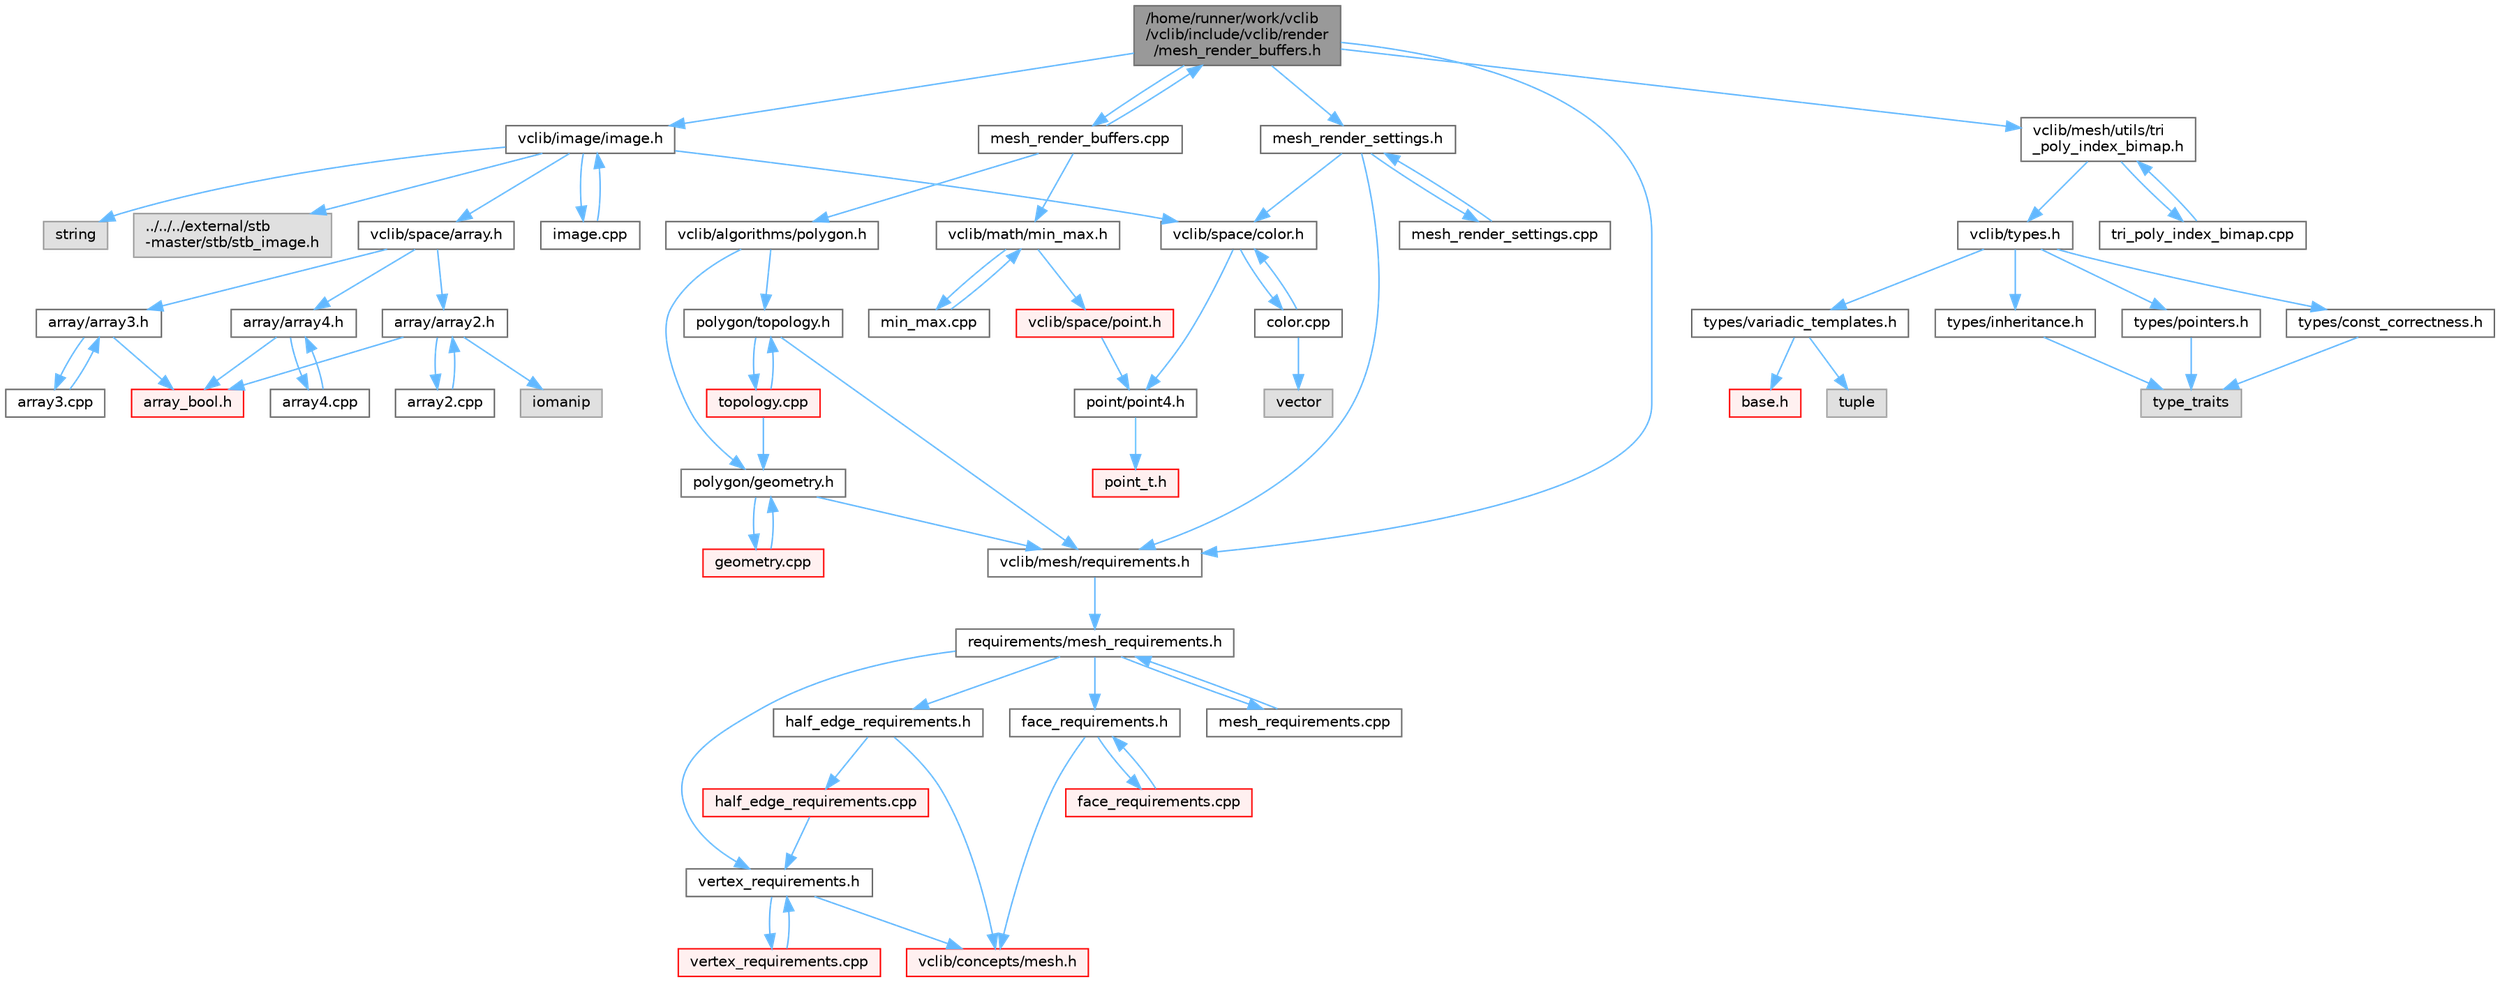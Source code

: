 digraph "/home/runner/work/vclib/vclib/include/vclib/render/mesh_render_buffers.h"
{
 // LATEX_PDF_SIZE
  bgcolor="transparent";
  edge [fontname=Helvetica,fontsize=10,labelfontname=Helvetica,labelfontsize=10];
  node [fontname=Helvetica,fontsize=10,shape=box,height=0.2,width=0.4];
  Node1 [label="/home/runner/work/vclib\l/vclib/include/vclib/render\l/mesh_render_buffers.h",height=0.2,width=0.4,color="gray40", fillcolor="grey60", style="filled", fontcolor="black",tooltip=" "];
  Node1 -> Node2 [color="steelblue1",style="solid"];
  Node2 [label="vclib/image/image.h",height=0.2,width=0.4,color="grey40", fillcolor="white", style="filled",URL="$image_2image_8h.html",tooltip=" "];
  Node2 -> Node3 [color="steelblue1",style="solid"];
  Node3 [label="string",height=0.2,width=0.4,color="grey60", fillcolor="#E0E0E0", style="filled",tooltip=" "];
  Node2 -> Node4 [color="steelblue1",style="solid"];
  Node4 [label="../../../external/stb\l-master/stb/stb_image.h",height=0.2,width=0.4,color="grey60", fillcolor="#E0E0E0", style="filled",tooltip=" "];
  Node2 -> Node5 [color="steelblue1",style="solid"];
  Node5 [label="vclib/space/array.h",height=0.2,width=0.4,color="grey40", fillcolor="white", style="filled",URL="$array_8h.html",tooltip=" "];
  Node5 -> Node6 [color="steelblue1",style="solid"];
  Node6 [label="array/array2.h",height=0.2,width=0.4,color="grey40", fillcolor="white", style="filled",URL="$array2_8h.html",tooltip=" "];
  Node6 -> Node7 [color="steelblue1",style="solid"];
  Node7 [label="iomanip",height=0.2,width=0.4,color="grey60", fillcolor="#E0E0E0", style="filled",tooltip=" "];
  Node6 -> Node8 [color="steelblue1",style="solid"];
  Node8 [label="array_bool.h",height=0.2,width=0.4,color="red", fillcolor="#FFF0F0", style="filled",URL="$array__bool_8h.html",tooltip=" "];
  Node6 -> Node30 [color="steelblue1",style="solid"];
  Node30 [label="array2.cpp",height=0.2,width=0.4,color="grey40", fillcolor="white", style="filled",URL="$array2_8cpp.html",tooltip=" "];
  Node30 -> Node6 [color="steelblue1",style="solid"];
  Node5 -> Node31 [color="steelblue1",style="solid"];
  Node31 [label="array/array3.h",height=0.2,width=0.4,color="grey40", fillcolor="white", style="filled",URL="$array3_8h.html",tooltip=" "];
  Node31 -> Node8 [color="steelblue1",style="solid"];
  Node31 -> Node32 [color="steelblue1",style="solid"];
  Node32 [label="array3.cpp",height=0.2,width=0.4,color="grey40", fillcolor="white", style="filled",URL="$array3_8cpp.html",tooltip=" "];
  Node32 -> Node31 [color="steelblue1",style="solid"];
  Node5 -> Node33 [color="steelblue1",style="solid"];
  Node33 [label="array/array4.h",height=0.2,width=0.4,color="grey40", fillcolor="white", style="filled",URL="$array4_8h.html",tooltip=" "];
  Node33 -> Node8 [color="steelblue1",style="solid"];
  Node33 -> Node34 [color="steelblue1",style="solid"];
  Node34 [label="array4.cpp",height=0.2,width=0.4,color="grey40", fillcolor="white", style="filled",URL="$array4_8cpp.html",tooltip=" "];
  Node34 -> Node33 [color="steelblue1",style="solid"];
  Node2 -> Node35 [color="steelblue1",style="solid"];
  Node35 [label="vclib/space/color.h",height=0.2,width=0.4,color="grey40", fillcolor="white", style="filled",URL="$space_2color_8h.html",tooltip=" "];
  Node35 -> Node36 [color="steelblue1",style="solid"];
  Node36 [label="point/point4.h",height=0.2,width=0.4,color="grey40", fillcolor="white", style="filled",URL="$point4_8h.html",tooltip=" "];
  Node36 -> Node37 [color="steelblue1",style="solid"];
  Node37 [label="point_t.h",height=0.2,width=0.4,color="red", fillcolor="#FFF0F0", style="filled",URL="$point__t_8h.html",tooltip=" "];
  Node35 -> Node50 [color="steelblue1",style="solid"];
  Node50 [label="color.cpp",height=0.2,width=0.4,color="grey40", fillcolor="white", style="filled",URL="$space_2color_8cpp.html",tooltip=" "];
  Node50 -> Node35 [color="steelblue1",style="solid"];
  Node50 -> Node12 [color="steelblue1",style="solid"];
  Node12 [label="vector",height=0.2,width=0.4,color="grey60", fillcolor="#E0E0E0", style="filled",tooltip=" "];
  Node2 -> Node51 [color="steelblue1",style="solid"];
  Node51 [label="image.cpp",height=0.2,width=0.4,color="grey40", fillcolor="white", style="filled",URL="$image_8cpp.html",tooltip=" "];
  Node51 -> Node2 [color="steelblue1",style="solid"];
  Node1 -> Node52 [color="steelblue1",style="solid"];
  Node52 [label="vclib/mesh/requirements.h",height=0.2,width=0.4,color="grey40", fillcolor="white", style="filled",URL="$requirements_8h.html",tooltip=" "];
  Node52 -> Node53 [color="steelblue1",style="solid"];
  Node53 [label="requirements/mesh_requirements.h",height=0.2,width=0.4,color="grey40", fillcolor="white", style="filled",URL="$mesh__requirements_8h.html",tooltip=" "];
  Node53 -> Node54 [color="steelblue1",style="solid"];
  Node54 [label="half_edge_requirements.h",height=0.2,width=0.4,color="grey40", fillcolor="white", style="filled",URL="$half__edge__requirements_8h.html",tooltip=" "];
  Node54 -> Node55 [color="steelblue1",style="solid"];
  Node55 [label="vclib/concepts/mesh.h",height=0.2,width=0.4,color="red", fillcolor="#FFF0F0", style="filled",URL="$concepts_2mesh_8h.html",tooltip=" "];
  Node54 -> Node92 [color="steelblue1",style="solid"];
  Node92 [label="half_edge_requirements.cpp",height=0.2,width=0.4,color="red", fillcolor="#FFF0F0", style="filled",URL="$half__edge__requirements_8cpp.html",tooltip=" "];
  Node92 -> Node93 [color="steelblue1",style="solid"];
  Node93 [label="vertex_requirements.h",height=0.2,width=0.4,color="grey40", fillcolor="white", style="filled",URL="$vertex__requirements_8h.html",tooltip=" "];
  Node93 -> Node55 [color="steelblue1",style="solid"];
  Node93 -> Node94 [color="steelblue1",style="solid"];
  Node94 [label="vertex_requirements.cpp",height=0.2,width=0.4,color="red", fillcolor="#FFF0F0", style="filled",URL="$vertex__requirements_8cpp.html",tooltip=" "];
  Node94 -> Node93 [color="steelblue1",style="solid"];
  Node53 -> Node171 [color="steelblue1",style="solid"];
  Node171 [label="face_requirements.h",height=0.2,width=0.4,color="grey40", fillcolor="white", style="filled",URL="$face__requirements_8h.html",tooltip=" "];
  Node171 -> Node55 [color="steelblue1",style="solid"];
  Node171 -> Node172 [color="steelblue1",style="solid"];
  Node172 [label="face_requirements.cpp",height=0.2,width=0.4,color="red", fillcolor="#FFF0F0", style="filled",URL="$face__requirements_8cpp.html",tooltip=" "];
  Node172 -> Node171 [color="steelblue1",style="solid"];
  Node53 -> Node93 [color="steelblue1",style="solid"];
  Node53 -> Node196 [color="steelblue1",style="solid"];
  Node196 [label="mesh_requirements.cpp",height=0.2,width=0.4,color="grey40", fillcolor="white", style="filled",URL="$mesh__requirements_8cpp.html",tooltip=" "];
  Node196 -> Node53 [color="steelblue1",style="solid"];
  Node1 -> Node197 [color="steelblue1",style="solid"];
  Node197 [label="vclib/mesh/utils/tri\l_poly_index_bimap.h",height=0.2,width=0.4,color="grey40", fillcolor="white", style="filled",URL="$tri__poly__index__bimap_8h.html",tooltip=" "];
  Node197 -> Node19 [color="steelblue1",style="solid"];
  Node19 [label="vclib/types.h",height=0.2,width=0.4,color="grey40", fillcolor="white", style="filled",URL="$types_8h.html",tooltip=" "];
  Node19 -> Node20 [color="steelblue1",style="solid"];
  Node20 [label="types/const_correctness.h",height=0.2,width=0.4,color="grey40", fillcolor="white", style="filled",URL="$types_2const__correctness_8h.html",tooltip=" "];
  Node20 -> Node21 [color="steelblue1",style="solid"];
  Node21 [label="type_traits",height=0.2,width=0.4,color="grey60", fillcolor="#E0E0E0", style="filled",tooltip=" "];
  Node19 -> Node22 [color="steelblue1",style="solid"];
  Node22 [label="types/inheritance.h",height=0.2,width=0.4,color="grey40", fillcolor="white", style="filled",URL="$inheritance_8h.html",tooltip=" "];
  Node22 -> Node21 [color="steelblue1",style="solid"];
  Node19 -> Node23 [color="steelblue1",style="solid"];
  Node23 [label="types/pointers.h",height=0.2,width=0.4,color="grey40", fillcolor="white", style="filled",URL="$types_2pointers_8h.html",tooltip=" "];
  Node23 -> Node21 [color="steelblue1",style="solid"];
  Node19 -> Node24 [color="steelblue1",style="solid"];
  Node24 [label="types/variadic_templates.h",height=0.2,width=0.4,color="grey40", fillcolor="white", style="filled",URL="$variadic__templates_8h.html",tooltip=" "];
  Node24 -> Node25 [color="steelblue1",style="solid"];
  Node25 [label="base.h",height=0.2,width=0.4,color="red", fillcolor="#FFF0F0", style="filled",URL="$types_2base_8h.html",tooltip=" "];
  Node24 -> Node28 [color="steelblue1",style="solid"];
  Node28 [label="tuple",height=0.2,width=0.4,color="grey60", fillcolor="#E0E0E0", style="filled",tooltip=" "];
  Node197 -> Node198 [color="steelblue1",style="solid"];
  Node198 [label="tri_poly_index_bimap.cpp",height=0.2,width=0.4,color="grey40", fillcolor="white", style="filled",URL="$tri__poly__index__bimap_8cpp.html",tooltip=" "];
  Node198 -> Node197 [color="steelblue1",style="solid"];
  Node1 -> Node199 [color="steelblue1",style="solid"];
  Node199 [label="mesh_render_settings.h",height=0.2,width=0.4,color="grey40", fillcolor="white", style="filled",URL="$mesh__render__settings_8h.html",tooltip=" "];
  Node199 -> Node52 [color="steelblue1",style="solid"];
  Node199 -> Node35 [color="steelblue1",style="solid"];
  Node199 -> Node200 [color="steelblue1",style="solid"];
  Node200 [label="mesh_render_settings.cpp",height=0.2,width=0.4,color="grey40", fillcolor="white", style="filled",URL="$mesh__render__settings_8cpp.html",tooltip=" "];
  Node200 -> Node199 [color="steelblue1",style="solid"];
  Node1 -> Node201 [color="steelblue1",style="solid"];
  Node201 [label="mesh_render_buffers.cpp",height=0.2,width=0.4,color="grey40", fillcolor="white", style="filled",URL="$mesh__render__buffers_8cpp.html",tooltip=" "];
  Node201 -> Node1 [color="steelblue1",style="solid"];
  Node201 -> Node202 [color="steelblue1",style="solid"];
  Node202 [label="vclib/algorithms/polygon.h",height=0.2,width=0.4,color="grey40", fillcolor="white", style="filled",URL="$algorithms_2polygon_8h.html",tooltip=" "];
  Node202 -> Node203 [color="steelblue1",style="solid"];
  Node203 [label="polygon/geometry.h",height=0.2,width=0.4,color="grey40", fillcolor="white", style="filled",URL="$geometry_8h.html",tooltip=" "];
  Node203 -> Node52 [color="steelblue1",style="solid"];
  Node203 -> Node204 [color="steelblue1",style="solid"];
  Node204 [label="geometry.cpp",height=0.2,width=0.4,color="red", fillcolor="#FFF0F0", style="filled",URL="$geometry_8cpp.html",tooltip=" "];
  Node204 -> Node203 [color="steelblue1",style="solid"];
  Node202 -> Node239 [color="steelblue1",style="solid"];
  Node239 [label="polygon/topology.h",height=0.2,width=0.4,color="grey40", fillcolor="white", style="filled",URL="$polygon_2topology_8h.html",tooltip=" "];
  Node239 -> Node52 [color="steelblue1",style="solid"];
  Node239 -> Node240 [color="steelblue1",style="solid"];
  Node240 [label="topology.cpp",height=0.2,width=0.4,color="red", fillcolor="#FFF0F0", style="filled",URL="$polygon_2topology_8cpp.html",tooltip=" "];
  Node240 -> Node239 [color="steelblue1",style="solid"];
  Node240 -> Node203 [color="steelblue1",style="solid"];
  Node201 -> Node250 [color="steelblue1",style="solid"];
  Node250 [label="vclib/math/min_max.h",height=0.2,width=0.4,color="grey40", fillcolor="white", style="filled",URL="$min__max_8h.html",tooltip=" "];
  Node250 -> Node65 [color="steelblue1",style="solid"];
  Node65 [label="vclib/space/point.h",height=0.2,width=0.4,color="red", fillcolor="#FFF0F0", style="filled",URL="$space_2point_8h.html",tooltip=" "];
  Node65 -> Node36 [color="steelblue1",style="solid"];
  Node250 -> Node251 [color="steelblue1",style="solid"];
  Node251 [label="min_max.cpp",height=0.2,width=0.4,color="grey40", fillcolor="white", style="filled",URL="$min__max_8cpp.html",tooltip=" "];
  Node251 -> Node250 [color="steelblue1",style="solid"];
}
